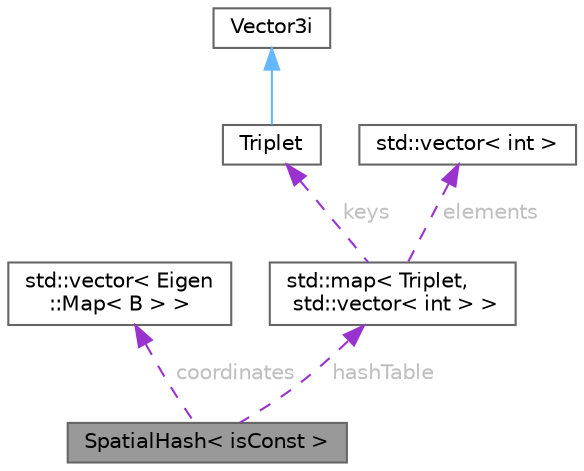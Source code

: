 digraph "SpatialHash&lt; isConst &gt;"
{
 // LATEX_PDF_SIZE
  bgcolor="transparent";
  edge [fontname=Helvetica,fontsize=10,labelfontname=Helvetica,labelfontsize=10];
  node [fontname=Helvetica,fontsize=10,shape=box,height=0.2,width=0.4];
  Node1 [id="Node000001",label="SpatialHash\< isConst \>",height=0.2,width=0.4,color="gray40", fillcolor="grey60", style="filled", fontcolor="black",tooltip=" "];
  Node2 -> Node1 [id="edge1_Node000001_Node000002",dir="back",color="darkorchid3",style="dashed",tooltip=" ",label=" coordinates",fontcolor="grey" ];
  Node2 [id="Node000002",label="std::vector\< Eigen\l::Map\< B \> \>",height=0.2,width=0.4,color="gray40", fillcolor="white", style="filled",tooltip=" "];
  Node3 -> Node1 [id="edge2_Node000001_Node000003",dir="back",color="darkorchid3",style="dashed",tooltip=" ",label=" hashTable",fontcolor="grey" ];
  Node3 [id="Node000003",label="std::map\< Triplet,\l std::vector\< int \> \>",height=0.2,width=0.4,color="gray40", fillcolor="white", style="filled",tooltip=" "];
  Node4 -> Node3 [id="edge3_Node000003_Node000004",dir="back",color="darkorchid3",style="dashed",tooltip=" ",label=" keys",fontcolor="grey" ];
  Node4 [id="Node000004",label="Triplet",height=0.2,width=0.4,color="gray40", fillcolor="white", style="filled",URL="$classTriplet.html",tooltip=" "];
  Node5 -> Node4 [id="edge4_Node000004_Node000005",dir="back",color="steelblue1",style="solid",tooltip=" "];
  Node5 [id="Node000005",label="Vector3i",height=0.2,width=0.4,color="gray40", fillcolor="white", style="filled",tooltip=" "];
  Node6 -> Node3 [id="edge5_Node000003_Node000006",dir="back",color="darkorchid3",style="dashed",tooltip=" ",label=" elements",fontcolor="grey" ];
  Node6 [id="Node000006",label="std::vector\< int \>",height=0.2,width=0.4,color="gray40", fillcolor="white", style="filled",tooltip=" "];
}
